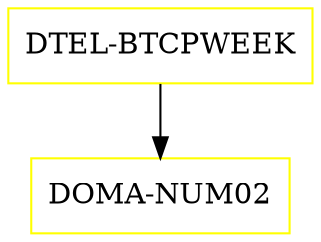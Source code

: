 digraph G {
  "DTEL-BTCPWEEK" [shape=box,color=yellow];
  "DOMA-NUM02" [shape=box,color=yellow,URL="./DOMA_NUM02.html"];
  "DTEL-BTCPWEEK" -> "DOMA-NUM02";
}
